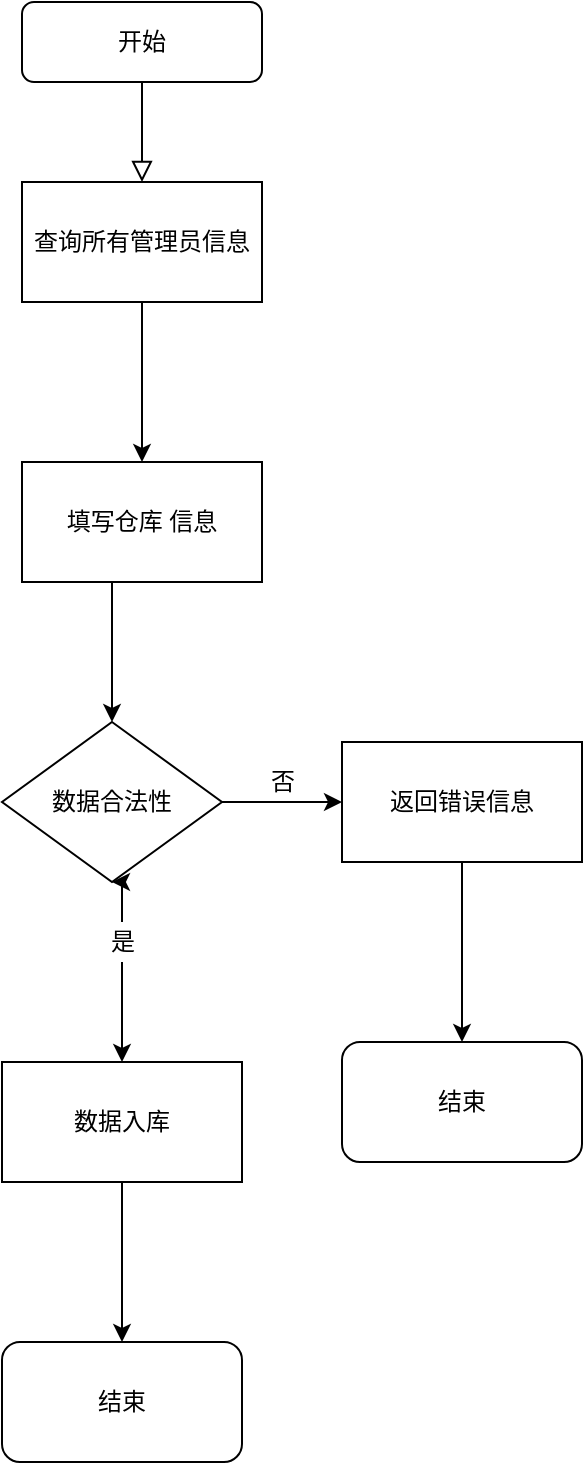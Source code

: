 <mxfile version="17.4.3" type="github">
  <diagram id="C5RBs43oDa-KdzZeNtuy" name="Page-1">
    <mxGraphModel dx="1673" dy="896" grid="1" gridSize="10" guides="1" tooltips="1" connect="1" arrows="1" fold="1" page="1" pageScale="1" pageWidth="827" pageHeight="1169" math="0" shadow="0">
      <root>
        <mxCell id="WIyWlLk6GJQsqaUBKTNV-0" />
        <mxCell id="WIyWlLk6GJQsqaUBKTNV-1" parent="WIyWlLk6GJQsqaUBKTNV-0" />
        <mxCell id="WIyWlLk6GJQsqaUBKTNV-2" value="" style="rounded=0;html=1;jettySize=auto;orthogonalLoop=1;fontSize=11;endArrow=block;endFill=0;endSize=8;strokeWidth=1;shadow=0;labelBackgroundColor=none;edgeStyle=orthogonalEdgeStyle;" parent="WIyWlLk6GJQsqaUBKTNV-1" source="WIyWlLk6GJQsqaUBKTNV-3" edge="1">
          <mxGeometry relative="1" as="geometry">
            <mxPoint x="220" y="170" as="targetPoint" />
          </mxGeometry>
        </mxCell>
        <mxCell id="WIyWlLk6GJQsqaUBKTNV-3" value="开始" style="rounded=1;whiteSpace=wrap;html=1;fontSize=12;glass=0;strokeWidth=1;shadow=0;" parent="WIyWlLk6GJQsqaUBKTNV-1" vertex="1">
          <mxGeometry x="160" y="80" width="120" height="40" as="geometry" />
        </mxCell>
        <mxCell id="E1CWRoXoLhJZWTcE1VrI-23" value="" style="edgeStyle=orthogonalEdgeStyle;rounded=0;orthogonalLoop=1;jettySize=auto;html=1;" edge="1" parent="WIyWlLk6GJQsqaUBKTNV-1" source="E1CWRoXoLhJZWTcE1VrI-19">
          <mxGeometry relative="1" as="geometry">
            <mxPoint x="220" y="310" as="targetPoint" />
          </mxGeometry>
        </mxCell>
        <mxCell id="E1CWRoXoLhJZWTcE1VrI-19" value="查询所有管理员信息" style="whiteSpace=wrap;html=1;" vertex="1" parent="WIyWlLk6GJQsqaUBKTNV-1">
          <mxGeometry x="160" y="170" width="120" height="60" as="geometry" />
        </mxCell>
        <mxCell id="E1CWRoXoLhJZWTcE1VrI-24" value="" style="edgeStyle=orthogonalEdgeStyle;rounded=0;orthogonalLoop=1;jettySize=auto;html=1;" edge="1" parent="WIyWlLk6GJQsqaUBKTNV-1" source="E1CWRoXoLhJZWTcE1VrI-25" target="E1CWRoXoLhJZWTcE1VrI-27">
          <mxGeometry relative="1" as="geometry">
            <Array as="points">
              <mxPoint x="205" y="390" />
              <mxPoint x="205" y="390" />
            </Array>
          </mxGeometry>
        </mxCell>
        <mxCell id="E1CWRoXoLhJZWTcE1VrI-25" value="填写仓库 信息" style="whiteSpace=wrap;html=1;" vertex="1" parent="WIyWlLk6GJQsqaUBKTNV-1">
          <mxGeometry x="160" y="310" width="120" height="60" as="geometry" />
        </mxCell>
        <mxCell id="E1CWRoXoLhJZWTcE1VrI-26" value="" style="edgeStyle=orthogonalEdgeStyle;rounded=0;orthogonalLoop=1;jettySize=auto;html=1;" edge="1" parent="WIyWlLk6GJQsqaUBKTNV-1" source="E1CWRoXoLhJZWTcE1VrI-27" target="E1CWRoXoLhJZWTcE1VrI-29">
          <mxGeometry relative="1" as="geometry" />
        </mxCell>
        <mxCell id="E1CWRoXoLhJZWTcE1VrI-27" value="数据合法性" style="rhombus;whiteSpace=wrap;html=1;" vertex="1" parent="WIyWlLk6GJQsqaUBKTNV-1">
          <mxGeometry x="150" y="440" width="110" height="80" as="geometry" />
        </mxCell>
        <mxCell id="E1CWRoXoLhJZWTcE1VrI-28" value="" style="edgeStyle=orthogonalEdgeStyle;rounded=0;orthogonalLoop=1;jettySize=auto;html=1;" edge="1" parent="WIyWlLk6GJQsqaUBKTNV-1" source="E1CWRoXoLhJZWTcE1VrI-29">
          <mxGeometry relative="1" as="geometry">
            <mxPoint x="380" y="600" as="targetPoint" />
            <Array as="points">
              <mxPoint x="380" y="590" />
            </Array>
          </mxGeometry>
        </mxCell>
        <mxCell id="E1CWRoXoLhJZWTcE1VrI-29" value="返回错误信息" style="whiteSpace=wrap;html=1;" vertex="1" parent="WIyWlLk6GJQsqaUBKTNV-1">
          <mxGeometry x="320" y="450" width="120" height="60" as="geometry" />
        </mxCell>
        <mxCell id="E1CWRoXoLhJZWTcE1VrI-30" value="结束" style="rounded=1;whiteSpace=wrap;html=1;" vertex="1" parent="WIyWlLk6GJQsqaUBKTNV-1">
          <mxGeometry x="320" y="600" width="120" height="60" as="geometry" />
        </mxCell>
        <mxCell id="E1CWRoXoLhJZWTcE1VrI-31" value="否" style="text;html=1;align=center;verticalAlign=middle;resizable=0;points=[];autosize=1;strokeColor=none;fillColor=none;" vertex="1" parent="WIyWlLk6GJQsqaUBKTNV-1">
          <mxGeometry x="275" y="460" width="30" height="20" as="geometry" />
        </mxCell>
        <mxCell id="E1CWRoXoLhJZWTcE1VrI-32" value="" style="edgeStyle=orthogonalEdgeStyle;rounded=0;orthogonalLoop=1;jettySize=auto;html=1;" edge="1" parent="WIyWlLk6GJQsqaUBKTNV-1" source="E1CWRoXoLhJZWTcE1VrI-34" target="E1CWRoXoLhJZWTcE1VrI-27">
          <mxGeometry relative="1" as="geometry" />
        </mxCell>
        <mxCell id="E1CWRoXoLhJZWTcE1VrI-33" value="" style="edgeStyle=orthogonalEdgeStyle;rounded=0;orthogonalLoop=1;jettySize=auto;html=1;" edge="1" parent="WIyWlLk6GJQsqaUBKTNV-1" source="E1CWRoXoLhJZWTcE1VrI-34">
          <mxGeometry relative="1" as="geometry">
            <mxPoint x="210" y="610" as="targetPoint" />
          </mxGeometry>
        </mxCell>
        <mxCell id="E1CWRoXoLhJZWTcE1VrI-34" value="是" style="text;html=1;align=center;verticalAlign=middle;resizable=0;points=[];autosize=1;strokeColor=none;fillColor=none;" vertex="1" parent="WIyWlLk6GJQsqaUBKTNV-1">
          <mxGeometry x="195" y="540" width="30" height="20" as="geometry" />
        </mxCell>
        <mxCell id="E1CWRoXoLhJZWTcE1VrI-38" value="" style="edgeStyle=orthogonalEdgeStyle;rounded=0;orthogonalLoop=1;jettySize=auto;html=1;" edge="1" parent="WIyWlLk6GJQsqaUBKTNV-1" source="E1CWRoXoLhJZWTcE1VrI-36" target="E1CWRoXoLhJZWTcE1VrI-37">
          <mxGeometry relative="1" as="geometry" />
        </mxCell>
        <mxCell id="E1CWRoXoLhJZWTcE1VrI-36" value="数据入库" style="whiteSpace=wrap;html=1;" vertex="1" parent="WIyWlLk6GJQsqaUBKTNV-1">
          <mxGeometry x="150" y="610" width="120" height="60" as="geometry" />
        </mxCell>
        <mxCell id="E1CWRoXoLhJZWTcE1VrI-37" value="结束&lt;br&gt;" style="rounded=1;whiteSpace=wrap;html=1;" vertex="1" parent="WIyWlLk6GJQsqaUBKTNV-1">
          <mxGeometry x="150" y="750" width="120" height="60" as="geometry" />
        </mxCell>
      </root>
    </mxGraphModel>
  </diagram>
</mxfile>
